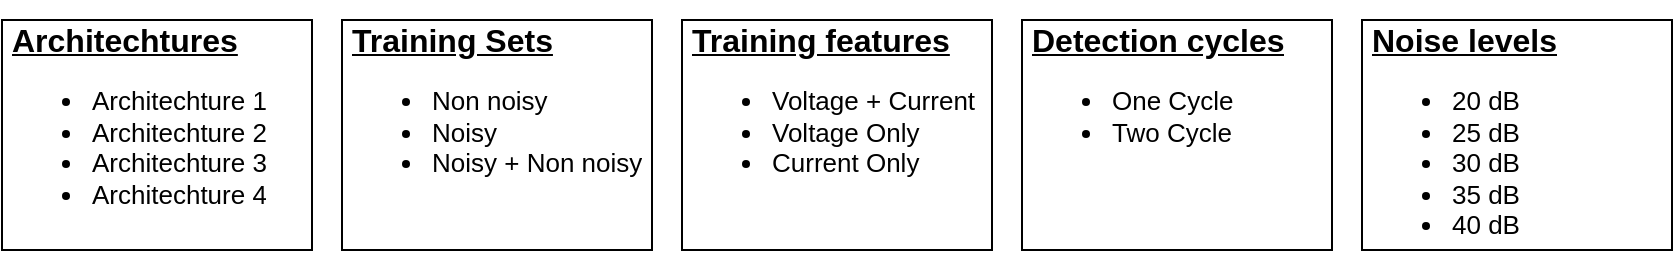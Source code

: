 <mxfile version="14.9.8" type="device"><diagram id="Q_npA1Rv2oRoS0FxGXCZ" name="Page-1"><mxGraphModel dx="918" dy="453" grid="0" gridSize="10" guides="1" tooltips="1" connect="1" arrows="1" fold="1" page="0" pageScale="1" pageWidth="827" pageHeight="1169" math="0" shadow="0"><root><mxCell id="0"/><mxCell id="1" parent="0"/><mxCell id="POk0FQhaPVfmoP3eHckM-1" value="&lt;h1 style=&quot;font-size: 16px&quot; align=&quot;left&quot;&gt;&lt;font style=&quot;font-size: 16px&quot;&gt;&lt;u&gt;Architechtures&lt;/u&gt;&lt;font style=&quot;font-size: 15px&quot;&gt;&lt;br&gt;&lt;/font&gt;&lt;/font&gt;&lt;/h1&gt;&lt;div style=&quot;font-size: 13px&quot; align=&quot;left&quot;&gt;&lt;ul&gt;&lt;li&gt;&lt;font style=&quot;font-size: 13px&quot;&gt;Architechture 1&lt;/font&gt;&lt;/li&gt;&lt;li&gt;&lt;font style=&quot;font-size: 13px&quot;&gt;Architechture 2&lt;/font&gt;&lt;/li&gt;&lt;li&gt;&lt;font style=&quot;font-size: 13px&quot;&gt;Architechture 3&lt;/font&gt;&lt;/li&gt;&lt;li&gt;&lt;font style=&quot;font-size: 13px&quot;&gt;&lt;font style=&quot;font-size: 13px&quot;&gt;Architechture 4&lt;/font&gt;&lt;br&gt;&lt;/font&gt;&lt;/li&gt;&lt;/ul&gt;&lt;/div&gt;" style="text;html=1;fillColor=none;spacing=5;spacingTop=-20;whiteSpace=wrap;overflow=hidden;rounded=0;strokeColor=#000000;" vertex="1" parent="1"><mxGeometry x="40" y="72" width="155" height="115" as="geometry"/></mxCell><mxCell id="POk0FQhaPVfmoP3eHckM-2" value="&lt;h1 style=&quot;font-size: 16px&quot; align=&quot;left&quot;&gt;&lt;font style=&quot;font-size: 16px&quot;&gt;&lt;u&gt;Training Sets&lt;/u&gt;&lt;br&gt;&lt;/font&gt;&lt;/h1&gt;&lt;div style=&quot;font-size: 13px&quot; align=&quot;left&quot;&gt;&lt;ul&gt;&lt;li&gt;&lt;font style=&quot;font-size: 13px&quot;&gt;Non noisy&lt;/font&gt;&lt;/li&gt;&lt;li&gt;&lt;font style=&quot;font-size: 13px&quot;&gt;Noisy&lt;/font&gt;&lt;/li&gt;&lt;li&gt;&lt;font style=&quot;font-size: 13px&quot;&gt;Noisy + Non noisy&lt;/font&gt;&lt;/li&gt;&lt;/ul&gt;&lt;/div&gt;" style="text;html=1;fillColor=none;spacing=5;spacingTop=-20;whiteSpace=wrap;overflow=hidden;rounded=0;strokeColor=#000000;" vertex="1" parent="1"><mxGeometry x="210" y="72" width="155" height="115" as="geometry"/></mxCell><mxCell id="POk0FQhaPVfmoP3eHckM-3" value="&lt;h1 style=&quot;font-size: 16px&quot; align=&quot;left&quot;&gt;&lt;font style=&quot;font-size: 16px&quot;&gt;&lt;u&gt;Training features&lt;/u&gt;&lt;br&gt;&lt;/font&gt;&lt;/h1&gt;&lt;div style=&quot;font-size: 13px&quot; align=&quot;left&quot;&gt;&lt;ul&gt;&lt;li&gt;&lt;font style=&quot;font-size: 13px&quot;&gt;Voltage + Current&lt;br&gt;&lt;/font&gt;&lt;/li&gt;&lt;li&gt;&lt;font style=&quot;font-size: 13px&quot;&gt;Voltage Only&lt;br&gt;&lt;/font&gt;&lt;/li&gt;&lt;li&gt;&lt;font style=&quot;font-size: 13px&quot;&gt;Current Only&lt;br&gt;&lt;/font&gt;&lt;/li&gt;&lt;/ul&gt;&lt;/div&gt;" style="text;html=1;fillColor=none;spacing=5;spacingTop=-20;whiteSpace=wrap;overflow=hidden;rounded=0;strokeColor=#000000;" vertex="1" parent="1"><mxGeometry x="380" y="72" width="155" height="115" as="geometry"/></mxCell><mxCell id="POk0FQhaPVfmoP3eHckM-4" value="&lt;h1 style=&quot;font-size: 16px&quot; align=&quot;left&quot;&gt;&lt;font style=&quot;font-size: 16px&quot;&gt;&lt;u&gt;Detection cycles&lt;/u&gt;&lt;br&gt;&lt;/font&gt;&lt;/h1&gt;&lt;div style=&quot;font-size: 13px&quot; align=&quot;left&quot;&gt;&lt;ul&gt;&lt;li&gt;&lt;font style=&quot;font-size: 13px&quot;&gt;One Cycle&lt;br&gt;&lt;/font&gt;&lt;/li&gt;&lt;li&gt;&lt;font style=&quot;font-size: 13px&quot;&gt;Two Cycle&lt;br&gt;&lt;/font&gt;&lt;/li&gt;&lt;/ul&gt;&lt;/div&gt;" style="text;html=1;fillColor=none;spacing=5;spacingTop=-20;whiteSpace=wrap;overflow=hidden;rounded=0;strokeColor=#000000;" vertex="1" parent="1"><mxGeometry x="550" y="72" width="155" height="115" as="geometry"/></mxCell><mxCell id="POk0FQhaPVfmoP3eHckM-5" value="&lt;h1 style=&quot;font-size: 16px&quot; align=&quot;left&quot;&gt;&lt;font style=&quot;font-size: 16px&quot;&gt;&lt;u&gt;Noise levels&lt;/u&gt;&lt;br&gt;&lt;/font&gt;&lt;/h1&gt;&lt;div style=&quot;font-size: 13px&quot; align=&quot;left&quot;&gt;&lt;ul&gt;&lt;li&gt;&lt;font style=&quot;font-size: 13px&quot;&gt;20 dB&lt;br&gt;&lt;/font&gt;&lt;/li&gt;&lt;li&gt;&lt;font style=&quot;font-size: 13px&quot;&gt;&lt;font style=&quot;font-size: 13px&quot;&gt;25 dB&lt;/font&gt;&lt;/font&gt;&lt;/li&gt;&lt;li&gt;&lt;font style=&quot;font-size: 13px&quot;&gt;&lt;font style=&quot;font-size: 13px&quot;&gt;&lt;font style=&quot;font-size: 13px&quot;&gt;30 dB&lt;/font&gt;&lt;/font&gt;&lt;/font&gt;&lt;/li&gt;&lt;li&gt;&lt;font style=&quot;font-size: 13px&quot;&gt;&lt;font style=&quot;font-size: 13px&quot;&gt;&lt;font style=&quot;font-size: 13px&quot;&gt;&lt;font style=&quot;font-size: 13px&quot;&gt;35 dB&lt;/font&gt;&lt;/font&gt;&lt;/font&gt;&lt;/font&gt;&lt;/li&gt;&lt;li&gt;&lt;font style=&quot;font-size: 13px&quot;&gt;&lt;font style=&quot;font-size: 13px&quot;&gt;&lt;font style=&quot;font-size: 13px&quot;&gt;&lt;font style=&quot;font-size: 13px&quot;&gt;&lt;font style=&quot;font-size: 13px&quot;&gt;40 dB&lt;/font&gt;&lt;/font&gt;&lt;/font&gt;&lt;/font&gt;&lt;/font&gt;&lt;/li&gt;&lt;/ul&gt;&lt;/div&gt;" style="text;html=1;fillColor=none;spacing=5;spacingTop=-20;whiteSpace=wrap;overflow=hidden;rounded=0;strokeColor=#000000;" vertex="1" parent="1"><mxGeometry x="720" y="72" width="155" height="115" as="geometry"/></mxCell></root></mxGraphModel></diagram></mxfile>